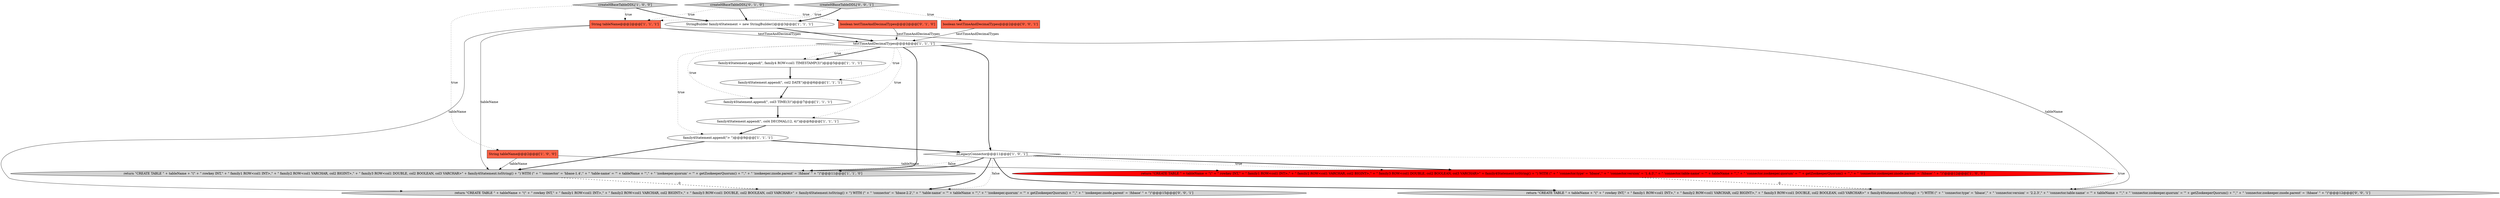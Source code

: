 digraph {
18 [style = filled, label = "return \"CREATE TABLE \" + tableName + \"(\" + \" rowkey INT,\" + \" family1 ROW<col1 INT>,\" + \" family2 ROW<col1 VARCHAR, col2 BIGINT>,\" + \" family3 ROW<col1 DOUBLE, col2 BOOLEAN, col3 VARCHAR>\" + family4Statement.toString() + \") WITH (\" + \" 'connector.type' = 'hbase',\" + \" 'connector.version' = '2.2.3',\" + \" 'connector.table-name' = '\" + tableName + \"',\" + \" 'connector.zookeeper.quorum' = '\" + getZookeeperQuorum() + \"',\" + \" 'connector.zookeeper.znode.parent' = '/hbase' \" + \")\"@@@12@@@['0', '0', '1']", fillcolor = lightgray, shape = ellipse image = "AAA0AAABBB3BBB"];
2 [style = filled, label = "family4Statement.append(\", col2 DATE\")@@@6@@@['1', '1', '1']", fillcolor = white, shape = ellipse image = "AAA0AAABBB1BBB"];
9 [style = filled, label = "isLegacyConnector@@@11@@@['1', '0', '1']", fillcolor = white, shape = diamond image = "AAA0AAABBB1BBB"];
6 [style = filled, label = "String tableName@@@2@@@['1', '0', '0']", fillcolor = tomato, shape = box image = "AAA0AAABBB1BBB"];
5 [style = filled, label = "family4Statement.append(\"> \")@@@9@@@['1', '1', '1']", fillcolor = white, shape = ellipse image = "AAA0AAABBB1BBB"];
16 [style = filled, label = "createHBaseTableDDL['0', '0', '1']", fillcolor = lightgray, shape = diamond image = "AAA0AAABBB3BBB"];
1 [style = filled, label = "family4Statement.append(\", col3 TIME(3)\")@@@7@@@['1', '1', '1']", fillcolor = white, shape = ellipse image = "AAA0AAABBB1BBB"];
8 [style = filled, label = "family4Statement.append(\", family4 ROW<col1 TIMESTAMP(3)\")@@@5@@@['1', '1', '1']", fillcolor = white, shape = ellipse image = "AAA0AAABBB1BBB"];
10 [style = filled, label = "String tableName@@@2@@@['1', '1', '1']", fillcolor = tomato, shape = box image = "AAA0AAABBB1BBB"];
12 [style = filled, label = "createHBaseTableDDL['1', '0', '0']", fillcolor = lightgray, shape = diamond image = "AAA0AAABBB1BBB"];
13 [style = filled, label = "boolean testTimeAndDecimalTypes@@@2@@@['0', '1', '0']", fillcolor = tomato, shape = box image = "AAA0AAABBB2BBB"];
17 [style = filled, label = "return \"CREATE TABLE \" + tableName + \"(\" + \" rowkey INT,\" + \" family1 ROW<col1 INT>,\" + \" family2 ROW<col1 VARCHAR, col2 BIGINT>,\" + \" family3 ROW<col1 DOUBLE, col2 BOOLEAN, col3 VARCHAR>\" + family4Statement.toString() + \") WITH (\" + \" 'connector' = 'hbase-2.2',\" + \" 'table-name' = '\" + tableName + \"',\" + \" 'zookeeper.quorum' = '\" + getZookeeperQuorum() + \"',\" + \" 'zookeeper.znode.parent' = '/hbase' \" + \")\"@@@15@@@['0', '0', '1']", fillcolor = lightgray, shape = ellipse image = "AAA0AAABBB3BBB"];
11 [style = filled, label = "StringBuilder family4Statement = new StringBuilder()@@@3@@@['1', '1', '1']", fillcolor = white, shape = ellipse image = "AAA0AAABBB1BBB"];
4 [style = filled, label = "testTimeAndDecimalTypes@@@4@@@['1', '1', '1']", fillcolor = white, shape = diamond image = "AAA0AAABBB1BBB"];
0 [style = filled, label = "family4Statement.append(\", col4 DECIMAL(12, 4)\")@@@8@@@['1', '1', '1']", fillcolor = white, shape = ellipse image = "AAA0AAABBB1BBB"];
7 [style = filled, label = "return \"CREATE TABLE \" + tableName + \"(\" + \" rowkey INT,\" + \" family1 ROW<col1 INT>,\" + \" family2 ROW<col1 VARCHAR, col2 BIGINT>,\" + \" family3 ROW<col1 DOUBLE, col2 BOOLEAN, col3 VARCHAR>\" + family4Statement.toString() + \") WITH (\" + \" 'connector.type' = 'hbase',\" + \" 'connector.version' = '1.4.3',\" + \" 'connector.table-name' = '\" + tableName + \"',\" + \" 'connector.zookeeper.quorum' = '\" + getZookeeperQuorum() + \"',\" + \" 'connector.zookeeper.znode.parent' = '/hbase' \" + \")\"@@@12@@@['1', '0', '0']", fillcolor = red, shape = ellipse image = "AAA1AAABBB1BBB"];
3 [style = filled, label = "return \"CREATE TABLE \" + tableName + \"(\" + \" rowkey INT,\" + \" family1 ROW<col1 INT>,\" + \" family2 ROW<col1 VARCHAR, col2 BIGINT>,\" + \" family3 ROW<col1 DOUBLE, col2 BOOLEAN, col3 VARCHAR>\" + family4Statement.toString() + \") WITH (\" + \" 'connector' = 'hbase-1.4',\" + \" 'table-name' = '\" + tableName + \"',\" + \" 'zookeeper.quorum' = '\" + getZookeeperQuorum() + \"',\" + \" 'zookeeper.znode.parent' = '/hbase' \" + \")\"@@@11@@@['1', '1', '0']", fillcolor = lightgray, shape = ellipse image = "AAA0AAABBB1BBB"];
14 [style = filled, label = "createHBaseTableDDL['0', '1', '0']", fillcolor = lightgray, shape = diamond image = "AAA0AAABBB2BBB"];
15 [style = filled, label = "boolean testTimeAndDecimalTypes@@@2@@@['0', '0', '1']", fillcolor = tomato, shape = box image = "AAA0AAABBB3BBB"];
5->3 [style = bold, label=""];
4->9 [style = bold, label=""];
4->5 [style = dotted, label="true"];
4->3 [style = bold, label=""];
3->17 [style = dashed, label="0"];
16->11 [style = bold, label=""];
7->18 [style = dashed, label="0"];
5->9 [style = bold, label=""];
4->1 [style = dotted, label="true"];
2->1 [style = bold, label=""];
6->3 [style = solid, label="tableName"];
4->0 [style = dotted, label="true"];
11->4 [style = bold, label=""];
12->11 [style = bold, label=""];
9->3 [style = dotted, label="false"];
9->17 [style = dotted, label="false"];
4->8 [style = dotted, label="true"];
13->4 [style = solid, label="testTimeAndDecimalTypes"];
9->17 [style = bold, label=""];
1->0 [style = bold, label=""];
9->7 [style = bold, label=""];
16->10 [style = dotted, label="true"];
14->10 [style = dotted, label="true"];
14->13 [style = dotted, label="true"];
10->18 [style = solid, label="tableName"];
6->7 [style = solid, label="tableName"];
10->3 [style = solid, label="tableName"];
9->18 [style = bold, label=""];
12->10 [style = dotted, label="true"];
8->2 [style = bold, label=""];
10->4 [style = solid, label="testTimeAndDecimalTypes"];
10->17 [style = solid, label="tableName"];
12->6 [style = dotted, label="true"];
9->3 [style = bold, label=""];
4->8 [style = bold, label=""];
9->18 [style = dotted, label="true"];
9->7 [style = dotted, label="true"];
14->11 [style = bold, label=""];
4->2 [style = dotted, label="true"];
0->5 [style = bold, label=""];
16->15 [style = dotted, label="true"];
15->4 [style = solid, label="testTimeAndDecimalTypes"];
}
